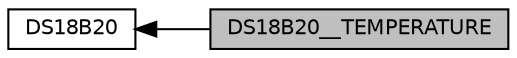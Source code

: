digraph "DS18B20__TEMPERATURE"
{
  edge [fontname="Helvetica",fontsize="10",labelfontname="Helvetica",labelfontsize="10"];
  node [fontname="Helvetica",fontsize="10",shape=record];
  rankdir=LR;
  Node0 [label="DS18B20__TEMPERATURE",height=0.2,width=0.4,color="black", fillcolor="grey75", style="filled", fontcolor="black"];
  Node1 [label="DS18B20",height=0.2,width=0.4,color="black", fillcolor="white", style="filled",URL="$group___d_s18_b20.html"];
  Node1->Node0 [shape=plaintext, dir="back", style="solid"];
}
